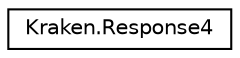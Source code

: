 digraph "Graphical Class Hierarchy"
{
 // LATEX_PDF_SIZE
  edge [fontname="Helvetica",fontsize="10",labelfontname="Helvetica",labelfontsize="10"];
  node [fontname="Helvetica",fontsize="10",shape=record];
  rankdir="LR";
  Node0 [label="Kraken.Response4",height=0.2,width=0.4,color="black", fillcolor="white", style="filled",URL="$class_kraken_1_1_response4.html",tooltip=" "];
}
